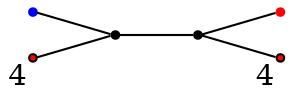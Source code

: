 graph diagram {
node [shape=point,color=black];
rankdir = LR;
subgraph subdiagram {
1 -- 2;
}
{3,4} -- 1;
2 -- {6,5}
3 [color=blue];
4 [fillcolor=red,xlabel=4];
5 [fillcolor=red,xlabel=4];
6 [color=red];
}
